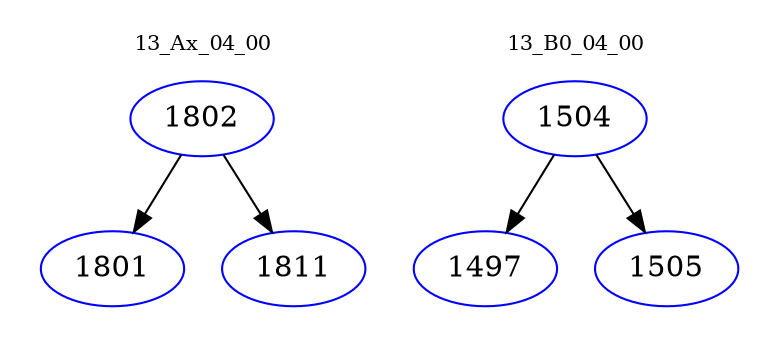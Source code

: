 digraph{
subgraph cluster_0 {
color = white
label = "13_Ax_04_00";
fontsize=10;
T0_1802 [label="1802", color="blue"]
T0_1802 -> T0_1801 [color="black"]
T0_1801 [label="1801", color="blue"]
T0_1802 -> T0_1811 [color="black"]
T0_1811 [label="1811", color="blue"]
}
subgraph cluster_1 {
color = white
label = "13_B0_04_00";
fontsize=10;
T1_1504 [label="1504", color="blue"]
T1_1504 -> T1_1497 [color="black"]
T1_1497 [label="1497", color="blue"]
T1_1504 -> T1_1505 [color="black"]
T1_1505 [label="1505", color="blue"]
}
}
